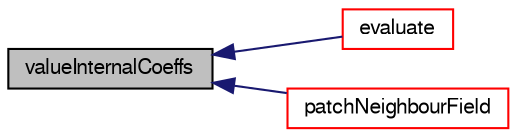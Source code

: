 digraph "valueInternalCoeffs"
{
  bgcolor="transparent";
  edge [fontname="FreeSans",fontsize="10",labelfontname="FreeSans",labelfontsize="10"];
  node [fontname="FreeSans",fontsize="10",shape=record];
  rankdir="LR";
  Node108 [label="valueInternalCoeffs",height=0.2,width=0.4,color="black", fillcolor="grey75", style="filled", fontcolor="black"];
  Node108 -> Node109 [dir="back",color="midnightblue",fontsize="10",style="solid",fontname="FreeSans"];
  Node109 [label="evaluate",height=0.2,width=0.4,color="red",URL="$a21994.html#ae591186d8bf9e7c4db700390ac9dfff7",tooltip="Evaluate the patch field, sets Updated to false. "];
  Node108 -> Node111 [dir="back",color="midnightblue",fontsize="10",style="solid",fontname="FreeSans"];
  Node111 [label="patchNeighbourField",height=0.2,width=0.4,color="red",URL="$a21994.html#ad9ef4c75c0a3daf9ba43fa389d84bfb0",tooltip="Return patchField of the values on the patch or on the. "];
}
